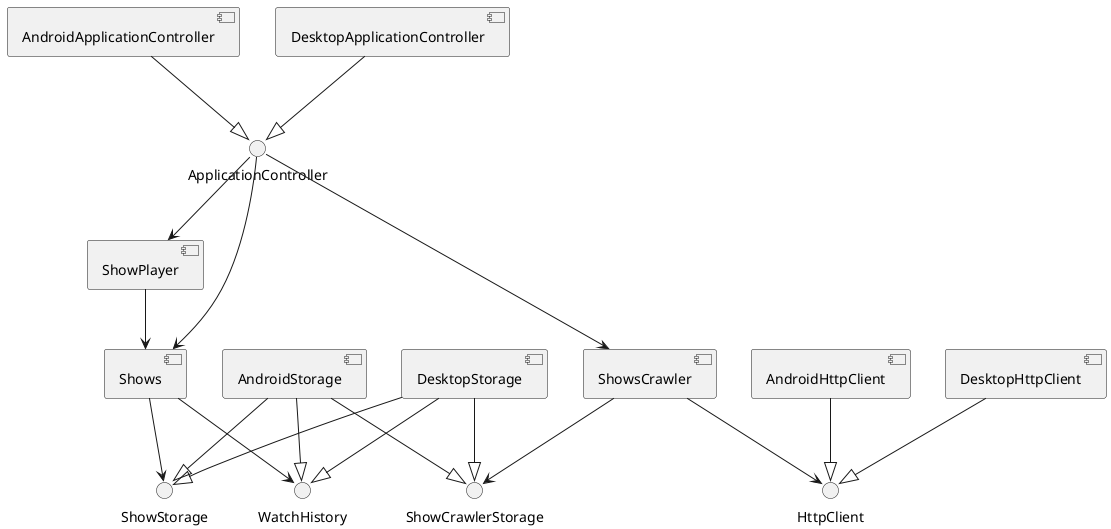 @startuml
interface ShowStorage
interface WatchHistory
interface ShowCrawlerStorage
interface HttpClient
interface ApplicationController
[AndroidStorage] --|> WatchHistory
[AndroidStorage] --|> ShowStorage
[AndroidStorage] --|> ShowCrawlerStorage
[DesktopStorage] --|> WatchHistory
[DesktopStorage] --|> ShowStorage
[DesktopStorage] --|> ShowCrawlerStorage
[AndroidHttpClient] --|> HttpClient
[DesktopHttpClient] --|> HttpClient
[AndroidApplicationController] --|> ApplicationController
[DesktopApplicationController] --|> ApplicationController
[Shows] --> WatchHistory
[Shows] --> ShowStorage
[ShowsCrawler] --> ShowCrawlerStorage
[ShowsCrawler] --> HttpClient
[ShowPlayer] --> [Shows]
ApplicationController --> [Shows]
ApplicationController --> [ShowPlayer]
ApplicationController --> [ShowsCrawler]
@enduml